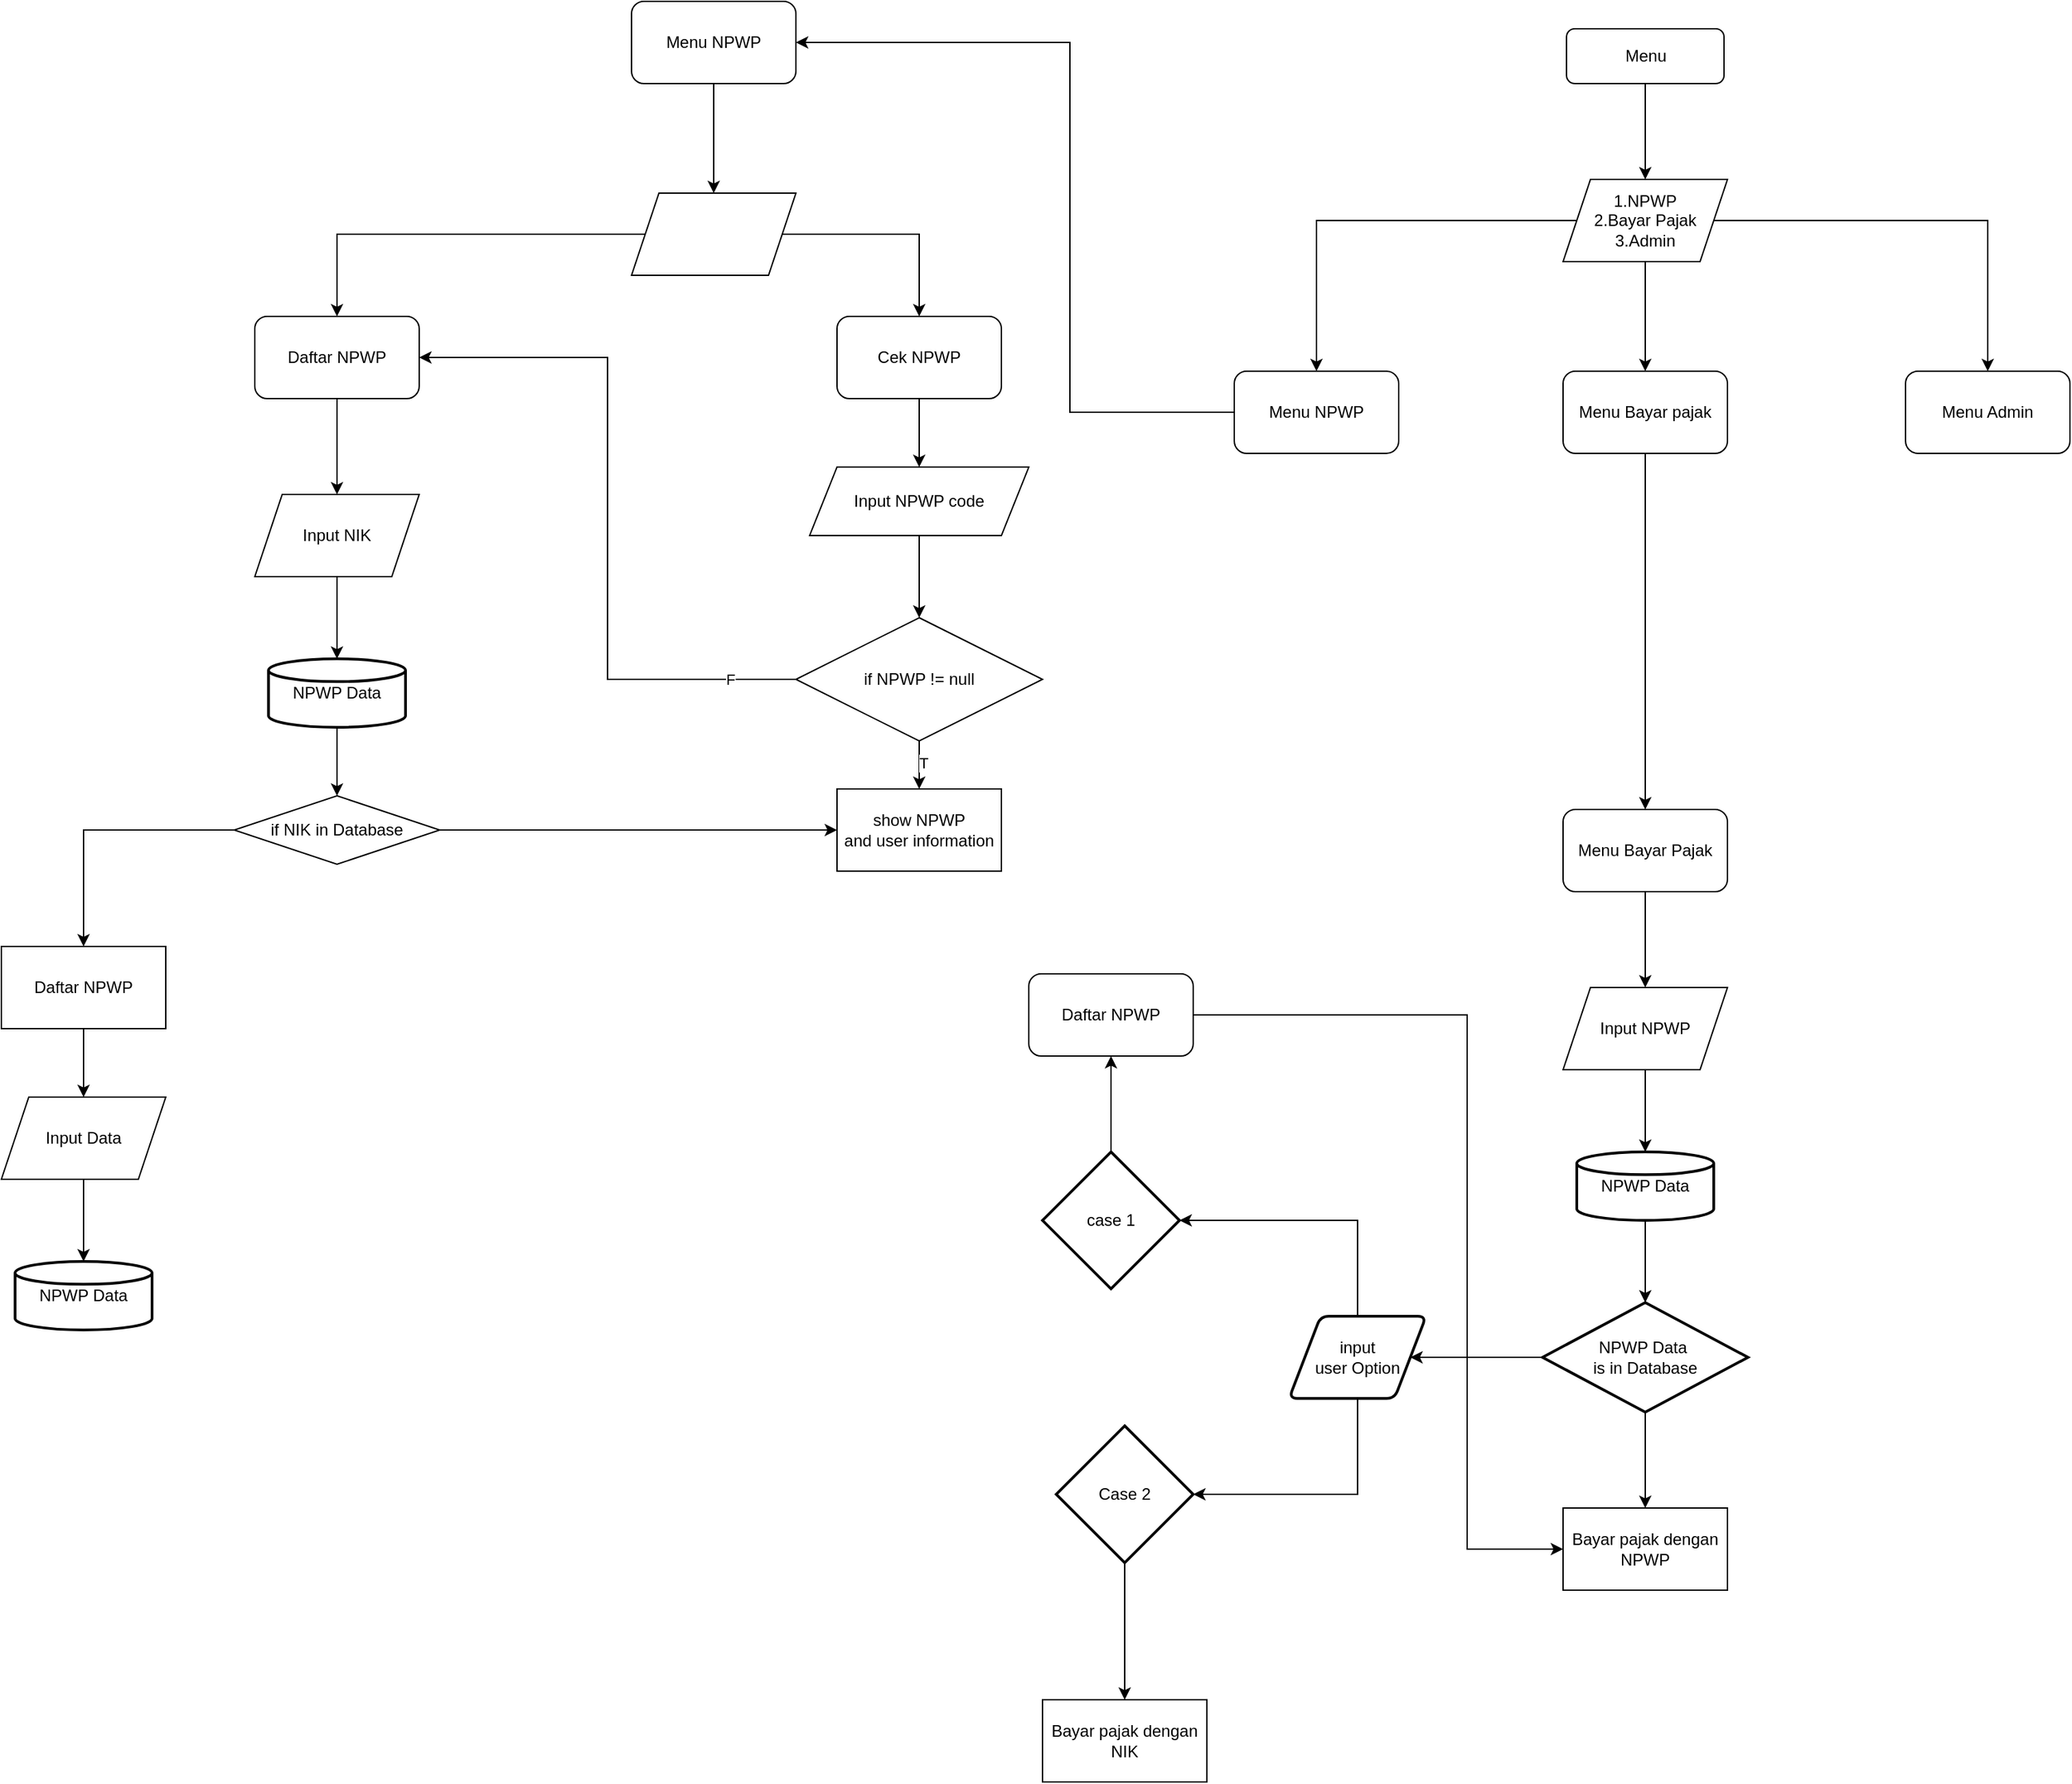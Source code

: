 <mxfile version="24.7.8">
  <diagram name="Page-1" id="K2QY8_XZ3jvs134zwVpd">
    <mxGraphModel dx="2614" dy="1153" grid="1" gridSize="10" guides="1" tooltips="1" connect="1" arrows="1" fold="1" page="1" pageScale="1" pageWidth="850" pageHeight="1100" math="0" shadow="0">
      <root>
        <mxCell id="0" />
        <mxCell id="1" parent="0" />
        <mxCell id="ab1REgcZxeCxQ1eqPwNo-7" value="" style="edgeStyle=orthogonalEdgeStyle;rounded=0;orthogonalLoop=1;jettySize=auto;html=1;" edge="1" parent="1" source="ab1REgcZxeCxQ1eqPwNo-1" target="ab1REgcZxeCxQ1eqPwNo-2">
          <mxGeometry relative="1" as="geometry" />
        </mxCell>
        <mxCell id="ab1REgcZxeCxQ1eqPwNo-1" value="Menu" style="rounded=1;whiteSpace=wrap;html=1;" vertex="1" parent="1">
          <mxGeometry x="322.5" y="80" width="115" height="40" as="geometry" />
        </mxCell>
        <mxCell id="ab1REgcZxeCxQ1eqPwNo-8" value="" style="edgeStyle=orthogonalEdgeStyle;rounded=0;orthogonalLoop=1;jettySize=auto;html=1;" edge="1" parent="1" source="ab1REgcZxeCxQ1eqPwNo-2" target="ab1REgcZxeCxQ1eqPwNo-4">
          <mxGeometry relative="1" as="geometry" />
        </mxCell>
        <mxCell id="ab1REgcZxeCxQ1eqPwNo-9" style="edgeStyle=orthogonalEdgeStyle;rounded=0;orthogonalLoop=1;jettySize=auto;html=1;entryX=0.5;entryY=0;entryDx=0;entryDy=0;" edge="1" parent="1" source="ab1REgcZxeCxQ1eqPwNo-2" target="ab1REgcZxeCxQ1eqPwNo-3">
          <mxGeometry relative="1" as="geometry" />
        </mxCell>
        <mxCell id="ab1REgcZxeCxQ1eqPwNo-10" style="edgeStyle=orthogonalEdgeStyle;rounded=0;orthogonalLoop=1;jettySize=auto;html=1;entryX=0.5;entryY=0;entryDx=0;entryDy=0;" edge="1" parent="1" source="ab1REgcZxeCxQ1eqPwNo-2" target="ab1REgcZxeCxQ1eqPwNo-5">
          <mxGeometry relative="1" as="geometry" />
        </mxCell>
        <mxCell id="ab1REgcZxeCxQ1eqPwNo-2" value="1.NPWP&lt;div&gt;2.Bayar Pajak&lt;/div&gt;&lt;div&gt;3.Admin&lt;/div&gt;" style="shape=parallelogram;perimeter=parallelogramPerimeter;whiteSpace=wrap;html=1;fixedSize=1;" vertex="1" parent="1">
          <mxGeometry x="320" y="190" width="120" height="60" as="geometry" />
        </mxCell>
        <mxCell id="ab1REgcZxeCxQ1eqPwNo-45" style="edgeStyle=orthogonalEdgeStyle;rounded=0;orthogonalLoop=1;jettySize=auto;html=1;entryX=1;entryY=0.5;entryDx=0;entryDy=0;" edge="1" parent="1" source="ab1REgcZxeCxQ1eqPwNo-3" target="ab1REgcZxeCxQ1eqPwNo-11">
          <mxGeometry relative="1" as="geometry">
            <Array as="points">
              <mxPoint x="-40" y="360" />
              <mxPoint x="-40" y="90" />
            </Array>
          </mxGeometry>
        </mxCell>
        <mxCell id="ab1REgcZxeCxQ1eqPwNo-3" value="Menu NPWP" style="rounded=1;whiteSpace=wrap;html=1;" vertex="1" parent="1">
          <mxGeometry x="80" y="330" width="120" height="60" as="geometry" />
        </mxCell>
        <mxCell id="ab1REgcZxeCxQ1eqPwNo-47" style="edgeStyle=orthogonalEdgeStyle;rounded=0;orthogonalLoop=1;jettySize=auto;html=1;entryX=0.5;entryY=0;entryDx=0;entryDy=0;" edge="1" parent="1" source="ab1REgcZxeCxQ1eqPwNo-4" target="ab1REgcZxeCxQ1eqPwNo-46">
          <mxGeometry relative="1" as="geometry" />
        </mxCell>
        <mxCell id="ab1REgcZxeCxQ1eqPwNo-4" value="Menu Bayar pajak" style="rounded=1;whiteSpace=wrap;html=1;" vertex="1" parent="1">
          <mxGeometry x="320" y="330" width="120" height="60" as="geometry" />
        </mxCell>
        <mxCell id="ab1REgcZxeCxQ1eqPwNo-5" value="Menu Admin" style="rounded=1;whiteSpace=wrap;html=1;" vertex="1" parent="1">
          <mxGeometry x="570" y="330" width="120" height="60" as="geometry" />
        </mxCell>
        <mxCell id="ab1REgcZxeCxQ1eqPwNo-13" value="" style="edgeStyle=orthogonalEdgeStyle;rounded=0;orthogonalLoop=1;jettySize=auto;html=1;" edge="1" parent="1" source="ab1REgcZxeCxQ1eqPwNo-11" target="ab1REgcZxeCxQ1eqPwNo-12">
          <mxGeometry relative="1" as="geometry" />
        </mxCell>
        <mxCell id="ab1REgcZxeCxQ1eqPwNo-11" value="Menu NPWP" style="rounded=1;whiteSpace=wrap;html=1;" vertex="1" parent="1">
          <mxGeometry x="-360" y="60" width="120" height="60" as="geometry" />
        </mxCell>
        <mxCell id="ab1REgcZxeCxQ1eqPwNo-32" style="edgeStyle=orthogonalEdgeStyle;rounded=0;orthogonalLoop=1;jettySize=auto;html=1;entryX=0.5;entryY=0;entryDx=0;entryDy=0;" edge="1" parent="1" source="ab1REgcZxeCxQ1eqPwNo-12" target="ab1REgcZxeCxQ1eqPwNo-14">
          <mxGeometry relative="1" as="geometry" />
        </mxCell>
        <mxCell id="ab1REgcZxeCxQ1eqPwNo-12" value="" style="shape=parallelogram;perimeter=parallelogramPerimeter;whiteSpace=wrap;html=1;fixedSize=1;" vertex="1" parent="1">
          <mxGeometry x="-360" y="200" width="120" height="60" as="geometry" />
        </mxCell>
        <mxCell id="ab1REgcZxeCxQ1eqPwNo-31" value="" style="edgeStyle=orthogonalEdgeStyle;rounded=0;orthogonalLoop=1;jettySize=auto;html=1;" edge="1" parent="1" source="ab1REgcZxeCxQ1eqPwNo-14" target="ab1REgcZxeCxQ1eqPwNo-27">
          <mxGeometry relative="1" as="geometry" />
        </mxCell>
        <mxCell id="ab1REgcZxeCxQ1eqPwNo-14" value="Daftar NPWP" style="rounded=1;whiteSpace=wrap;html=1;" vertex="1" parent="1">
          <mxGeometry x="-635" y="290" width="120" height="60" as="geometry" />
        </mxCell>
        <mxCell id="ab1REgcZxeCxQ1eqPwNo-19" value="" style="edgeStyle=orthogonalEdgeStyle;rounded=0;orthogonalLoop=1;jettySize=auto;html=1;" edge="1" parent="1" source="ab1REgcZxeCxQ1eqPwNo-15" target="ab1REgcZxeCxQ1eqPwNo-18">
          <mxGeometry relative="1" as="geometry" />
        </mxCell>
        <mxCell id="ab1REgcZxeCxQ1eqPwNo-15" value="Cek NPWP" style="rounded=1;whiteSpace=wrap;html=1;" vertex="1" parent="1">
          <mxGeometry x="-210" y="290" width="120" height="60" as="geometry" />
        </mxCell>
        <mxCell id="ab1REgcZxeCxQ1eqPwNo-17" style="edgeStyle=orthogonalEdgeStyle;rounded=0;orthogonalLoop=1;jettySize=auto;html=1;entryX=0.5;entryY=0;entryDx=0;entryDy=0;" edge="1" parent="1" source="ab1REgcZxeCxQ1eqPwNo-12" target="ab1REgcZxeCxQ1eqPwNo-15">
          <mxGeometry relative="1" as="geometry" />
        </mxCell>
        <mxCell id="ab1REgcZxeCxQ1eqPwNo-21" value="" style="edgeStyle=orthogonalEdgeStyle;rounded=0;orthogonalLoop=1;jettySize=auto;html=1;" edge="1" parent="1" source="ab1REgcZxeCxQ1eqPwNo-18" target="ab1REgcZxeCxQ1eqPwNo-20">
          <mxGeometry relative="1" as="geometry" />
        </mxCell>
        <mxCell id="ab1REgcZxeCxQ1eqPwNo-18" value="Input NPWP code" style="shape=parallelogram;perimeter=parallelogramPerimeter;whiteSpace=wrap;html=1;fixedSize=1;" vertex="1" parent="1">
          <mxGeometry x="-230" y="400" width="160" height="50" as="geometry" />
        </mxCell>
        <mxCell id="ab1REgcZxeCxQ1eqPwNo-23" value="" style="edgeStyle=orthogonalEdgeStyle;rounded=0;orthogonalLoop=1;jettySize=auto;html=1;" edge="1" parent="1" source="ab1REgcZxeCxQ1eqPwNo-20" target="ab1REgcZxeCxQ1eqPwNo-22">
          <mxGeometry relative="1" as="geometry" />
        </mxCell>
        <mxCell id="ab1REgcZxeCxQ1eqPwNo-26" value="T" style="edgeLabel;html=1;align=center;verticalAlign=middle;resizable=0;points=[];" vertex="1" connectable="0" parent="ab1REgcZxeCxQ1eqPwNo-23">
          <mxGeometry x="-0.303" y="3" relative="1" as="geometry">
            <mxPoint as="offset" />
          </mxGeometry>
        </mxCell>
        <mxCell id="ab1REgcZxeCxQ1eqPwNo-24" style="edgeStyle=orthogonalEdgeStyle;rounded=0;orthogonalLoop=1;jettySize=auto;html=1;entryX=1;entryY=0.5;entryDx=0;entryDy=0;" edge="1" parent="1" source="ab1REgcZxeCxQ1eqPwNo-20" target="ab1REgcZxeCxQ1eqPwNo-14">
          <mxGeometry relative="1" as="geometry" />
        </mxCell>
        <mxCell id="ab1REgcZxeCxQ1eqPwNo-25" value="F" style="edgeLabel;html=1;align=center;verticalAlign=middle;resizable=0;points=[];" vertex="1" connectable="0" parent="ab1REgcZxeCxQ1eqPwNo-24">
          <mxGeometry x="-0.812" relative="1" as="geometry">
            <mxPoint as="offset" />
          </mxGeometry>
        </mxCell>
        <mxCell id="ab1REgcZxeCxQ1eqPwNo-20" value="if NPWP != null" style="rhombus;whiteSpace=wrap;html=1;" vertex="1" parent="1">
          <mxGeometry x="-240" y="510" width="180" height="90" as="geometry" />
        </mxCell>
        <mxCell id="ab1REgcZxeCxQ1eqPwNo-22" value="show NPWP&lt;div&gt;and user information&lt;/div&gt;" style="rounded=0;whiteSpace=wrap;html=1;" vertex="1" parent="1">
          <mxGeometry x="-210" y="635" width="120" height="60" as="geometry" />
        </mxCell>
        <mxCell id="ab1REgcZxeCxQ1eqPwNo-34" value="" style="edgeStyle=orthogonalEdgeStyle;rounded=0;orthogonalLoop=1;jettySize=auto;html=1;" edge="1" parent="1" source="ab1REgcZxeCxQ1eqPwNo-27" target="ab1REgcZxeCxQ1eqPwNo-33">
          <mxGeometry relative="1" as="geometry" />
        </mxCell>
        <mxCell id="ab1REgcZxeCxQ1eqPwNo-27" value="Input NIK" style="shape=parallelogram;perimeter=parallelogramPerimeter;whiteSpace=wrap;html=1;fixedSize=1;" vertex="1" parent="1">
          <mxGeometry x="-635" y="420" width="120" height="60" as="geometry" />
        </mxCell>
        <mxCell id="ab1REgcZxeCxQ1eqPwNo-39" style="edgeStyle=orthogonalEdgeStyle;rounded=0;orthogonalLoop=1;jettySize=auto;html=1;entryX=0.5;entryY=0;entryDx=0;entryDy=0;" edge="1" parent="1" source="ab1REgcZxeCxQ1eqPwNo-29" target="ab1REgcZxeCxQ1eqPwNo-36">
          <mxGeometry relative="1" as="geometry" />
        </mxCell>
        <mxCell id="ab1REgcZxeCxQ1eqPwNo-40" style="edgeStyle=orthogonalEdgeStyle;rounded=0;orthogonalLoop=1;jettySize=auto;html=1;entryX=0;entryY=0.5;entryDx=0;entryDy=0;" edge="1" parent="1" source="ab1REgcZxeCxQ1eqPwNo-29" target="ab1REgcZxeCxQ1eqPwNo-22">
          <mxGeometry relative="1" as="geometry" />
        </mxCell>
        <mxCell id="ab1REgcZxeCxQ1eqPwNo-29" value="if NIK in Database" style="rhombus;whiteSpace=wrap;html=1;" vertex="1" parent="1">
          <mxGeometry x="-650" y="640" width="150" height="50" as="geometry" />
        </mxCell>
        <mxCell id="ab1REgcZxeCxQ1eqPwNo-35" value="" style="edgeStyle=orthogonalEdgeStyle;rounded=0;orthogonalLoop=1;jettySize=auto;html=1;" edge="1" parent="1" source="ab1REgcZxeCxQ1eqPwNo-33" target="ab1REgcZxeCxQ1eqPwNo-29">
          <mxGeometry relative="1" as="geometry" />
        </mxCell>
        <mxCell id="ab1REgcZxeCxQ1eqPwNo-33" value="NPWP Data" style="strokeWidth=2;html=1;shape=mxgraph.flowchart.database;whiteSpace=wrap;" vertex="1" parent="1">
          <mxGeometry x="-625" y="540" width="100" height="50" as="geometry" />
        </mxCell>
        <mxCell id="ab1REgcZxeCxQ1eqPwNo-42" value="" style="edgeStyle=orthogonalEdgeStyle;rounded=0;orthogonalLoop=1;jettySize=auto;html=1;" edge="1" parent="1" source="ab1REgcZxeCxQ1eqPwNo-36" target="ab1REgcZxeCxQ1eqPwNo-41">
          <mxGeometry relative="1" as="geometry" />
        </mxCell>
        <mxCell id="ab1REgcZxeCxQ1eqPwNo-36" value="Daftar NPWP" style="rounded=0;whiteSpace=wrap;html=1;" vertex="1" parent="1">
          <mxGeometry x="-820" y="750" width="120" height="60" as="geometry" />
        </mxCell>
        <mxCell id="ab1REgcZxeCxQ1eqPwNo-44" value="" style="edgeStyle=orthogonalEdgeStyle;rounded=0;orthogonalLoop=1;jettySize=auto;html=1;" edge="1" parent="1" source="ab1REgcZxeCxQ1eqPwNo-41" target="ab1REgcZxeCxQ1eqPwNo-43">
          <mxGeometry relative="1" as="geometry" />
        </mxCell>
        <mxCell id="ab1REgcZxeCxQ1eqPwNo-41" value="Input Data" style="shape=parallelogram;perimeter=parallelogramPerimeter;whiteSpace=wrap;html=1;fixedSize=1;" vertex="1" parent="1">
          <mxGeometry x="-820" y="860" width="120" height="60" as="geometry" />
        </mxCell>
        <mxCell id="ab1REgcZxeCxQ1eqPwNo-43" value="NPWP Data" style="strokeWidth=2;html=1;shape=mxgraph.flowchart.database;whiteSpace=wrap;" vertex="1" parent="1">
          <mxGeometry x="-810" y="980" width="100" height="50" as="geometry" />
        </mxCell>
        <mxCell id="ab1REgcZxeCxQ1eqPwNo-50" value="" style="edgeStyle=orthogonalEdgeStyle;rounded=0;orthogonalLoop=1;jettySize=auto;html=1;" edge="1" parent="1" source="ab1REgcZxeCxQ1eqPwNo-46" target="ab1REgcZxeCxQ1eqPwNo-49">
          <mxGeometry relative="1" as="geometry" />
        </mxCell>
        <mxCell id="ab1REgcZxeCxQ1eqPwNo-46" value="Menu Bayar Pajak" style="rounded=1;whiteSpace=wrap;html=1;" vertex="1" parent="1">
          <mxGeometry x="320" y="650" width="120" height="60" as="geometry" />
        </mxCell>
        <mxCell id="ab1REgcZxeCxQ1eqPwNo-55" value="" style="edgeStyle=orthogonalEdgeStyle;rounded=0;orthogonalLoop=1;jettySize=auto;html=1;" edge="1" parent="1" source="ab1REgcZxeCxQ1eqPwNo-49" target="ab1REgcZxeCxQ1eqPwNo-54">
          <mxGeometry relative="1" as="geometry" />
        </mxCell>
        <mxCell id="ab1REgcZxeCxQ1eqPwNo-49" value="Input NPWP" style="shape=parallelogram;perimeter=parallelogramPerimeter;whiteSpace=wrap;html=1;fixedSize=1;" vertex="1" parent="1">
          <mxGeometry x="320" y="780" width="120" height="60" as="geometry" />
        </mxCell>
        <mxCell id="ab1REgcZxeCxQ1eqPwNo-57" value="" style="edgeStyle=orthogonalEdgeStyle;rounded=0;orthogonalLoop=1;jettySize=auto;html=1;" edge="1" parent="1" source="ab1REgcZxeCxQ1eqPwNo-54" target="ab1REgcZxeCxQ1eqPwNo-56">
          <mxGeometry relative="1" as="geometry" />
        </mxCell>
        <mxCell id="ab1REgcZxeCxQ1eqPwNo-54" value="NPWP Data" style="strokeWidth=2;html=1;shape=mxgraph.flowchart.database;whiteSpace=wrap;" vertex="1" parent="1">
          <mxGeometry x="330" y="900" width="100" height="50" as="geometry" />
        </mxCell>
        <mxCell id="ab1REgcZxeCxQ1eqPwNo-60" style="edgeStyle=orthogonalEdgeStyle;rounded=0;orthogonalLoop=1;jettySize=auto;html=1;entryX=1;entryY=0.5;entryDx=0;entryDy=0;" edge="1" parent="1" source="ab1REgcZxeCxQ1eqPwNo-56" target="ab1REgcZxeCxQ1eqPwNo-59">
          <mxGeometry relative="1" as="geometry" />
        </mxCell>
        <mxCell id="ab1REgcZxeCxQ1eqPwNo-72" value="" style="edgeStyle=orthogonalEdgeStyle;rounded=0;orthogonalLoop=1;jettySize=auto;html=1;" edge="1" parent="1" source="ab1REgcZxeCxQ1eqPwNo-56" target="ab1REgcZxeCxQ1eqPwNo-71">
          <mxGeometry relative="1" as="geometry" />
        </mxCell>
        <mxCell id="ab1REgcZxeCxQ1eqPwNo-56" value="NPWP Data&amp;nbsp;&lt;div&gt;is in Database&lt;/div&gt;" style="strokeWidth=2;html=1;shape=mxgraph.flowchart.decision;whiteSpace=wrap;" vertex="1" parent="1">
          <mxGeometry x="305" y="1010" width="150" height="80" as="geometry" />
        </mxCell>
        <mxCell id="ab1REgcZxeCxQ1eqPwNo-62" value="" style="edgeStyle=orthogonalEdgeStyle;rounded=0;orthogonalLoop=1;jettySize=auto;html=1;" edge="1" parent="1" source="ab1REgcZxeCxQ1eqPwNo-59" target="ab1REgcZxeCxQ1eqPwNo-61">
          <mxGeometry relative="1" as="geometry">
            <Array as="points">
              <mxPoint x="170" y="950" />
            </Array>
          </mxGeometry>
        </mxCell>
        <mxCell id="ab1REgcZxeCxQ1eqPwNo-59" value="input&lt;div&gt;user Option&lt;/div&gt;" style="shape=parallelogram;html=1;strokeWidth=2;perimeter=parallelogramPerimeter;whiteSpace=wrap;rounded=1;arcSize=12;size=0.23;" vertex="1" parent="1">
          <mxGeometry x="120" y="1020" width="100" height="60" as="geometry" />
        </mxCell>
        <mxCell id="ab1REgcZxeCxQ1eqPwNo-69" value="" style="edgeStyle=orthogonalEdgeStyle;rounded=0;orthogonalLoop=1;jettySize=auto;html=1;" edge="1" parent="1" source="ab1REgcZxeCxQ1eqPwNo-61" target="ab1REgcZxeCxQ1eqPwNo-68">
          <mxGeometry relative="1" as="geometry" />
        </mxCell>
        <mxCell id="ab1REgcZxeCxQ1eqPwNo-61" value="case 1" style="strokeWidth=2;html=1;shape=mxgraph.flowchart.decision;whiteSpace=wrap;" vertex="1" parent="1">
          <mxGeometry x="-60" y="900" width="100" height="100" as="geometry" />
        </mxCell>
        <mxCell id="ab1REgcZxeCxQ1eqPwNo-67" value="" style="edgeStyle=orthogonalEdgeStyle;rounded=0;orthogonalLoop=1;jettySize=auto;html=1;" edge="1" parent="1" source="ab1REgcZxeCxQ1eqPwNo-63" target="ab1REgcZxeCxQ1eqPwNo-66">
          <mxGeometry relative="1" as="geometry" />
        </mxCell>
        <mxCell id="ab1REgcZxeCxQ1eqPwNo-63" value="Case 2" style="strokeWidth=2;html=1;shape=mxgraph.flowchart.decision;whiteSpace=wrap;" vertex="1" parent="1">
          <mxGeometry x="-50" y="1100" width="100" height="100" as="geometry" />
        </mxCell>
        <mxCell id="ab1REgcZxeCxQ1eqPwNo-65" style="edgeStyle=orthogonalEdgeStyle;rounded=0;orthogonalLoop=1;jettySize=auto;html=1;entryX=1;entryY=0.5;entryDx=0;entryDy=0;entryPerimeter=0;" edge="1" parent="1" source="ab1REgcZxeCxQ1eqPwNo-59" target="ab1REgcZxeCxQ1eqPwNo-63">
          <mxGeometry relative="1" as="geometry">
            <Array as="points">
              <mxPoint x="170" y="1150" />
            </Array>
          </mxGeometry>
        </mxCell>
        <mxCell id="ab1REgcZxeCxQ1eqPwNo-66" value="Bayar pajak dengan NIK" style="rounded=0;whiteSpace=wrap;html=1;" vertex="1" parent="1">
          <mxGeometry x="-60" y="1300" width="120" height="60" as="geometry" />
        </mxCell>
        <mxCell id="ab1REgcZxeCxQ1eqPwNo-70" style="edgeStyle=orthogonalEdgeStyle;rounded=0;orthogonalLoop=1;jettySize=auto;html=1;entryX=0;entryY=0.5;entryDx=0;entryDy=0;" edge="1" parent="1" source="ab1REgcZxeCxQ1eqPwNo-68" target="ab1REgcZxeCxQ1eqPwNo-71">
          <mxGeometry relative="1" as="geometry">
            <mxPoint x="260" y="1190" as="targetPoint" />
            <Array as="points">
              <mxPoint x="250" y="800" />
              <mxPoint x="250" y="1190" />
            </Array>
          </mxGeometry>
        </mxCell>
        <mxCell id="ab1REgcZxeCxQ1eqPwNo-68" value="Daftar NPWP" style="rounded=1;whiteSpace=wrap;html=1;" vertex="1" parent="1">
          <mxGeometry x="-70" y="770" width="120" height="60" as="geometry" />
        </mxCell>
        <mxCell id="ab1REgcZxeCxQ1eqPwNo-71" value="Bayar pajak dengan NPWP" style="rounded=0;whiteSpace=wrap;html=1;" vertex="1" parent="1">
          <mxGeometry x="320" y="1160" width="120" height="60" as="geometry" />
        </mxCell>
      </root>
    </mxGraphModel>
  </diagram>
</mxfile>
